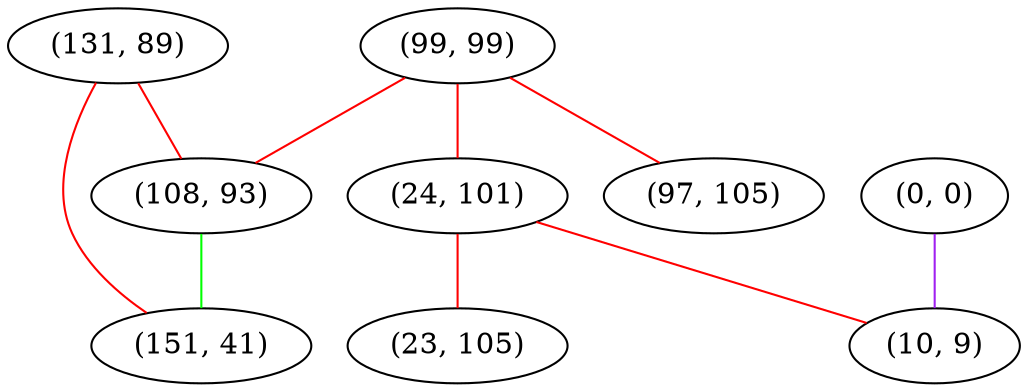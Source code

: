 graph "" {
"(131, 89)";
"(99, 99)";
"(24, 101)";
"(23, 105)";
"(0, 0)";
"(97, 105)";
"(108, 93)";
"(151, 41)";
"(10, 9)";
"(131, 89)" -- "(108, 93)"  [color=red, key=0, weight=1];
"(131, 89)" -- "(151, 41)"  [color=red, key=0, weight=1];
"(99, 99)" -- "(108, 93)"  [color=red, key=0, weight=1];
"(99, 99)" -- "(24, 101)"  [color=red, key=0, weight=1];
"(99, 99)" -- "(97, 105)"  [color=red, key=0, weight=1];
"(24, 101)" -- "(10, 9)"  [color=red, key=0, weight=1];
"(24, 101)" -- "(23, 105)"  [color=red, key=0, weight=1];
"(0, 0)" -- "(10, 9)"  [color=purple, key=0, weight=4];
"(108, 93)" -- "(151, 41)"  [color=green, key=0, weight=2];
}
